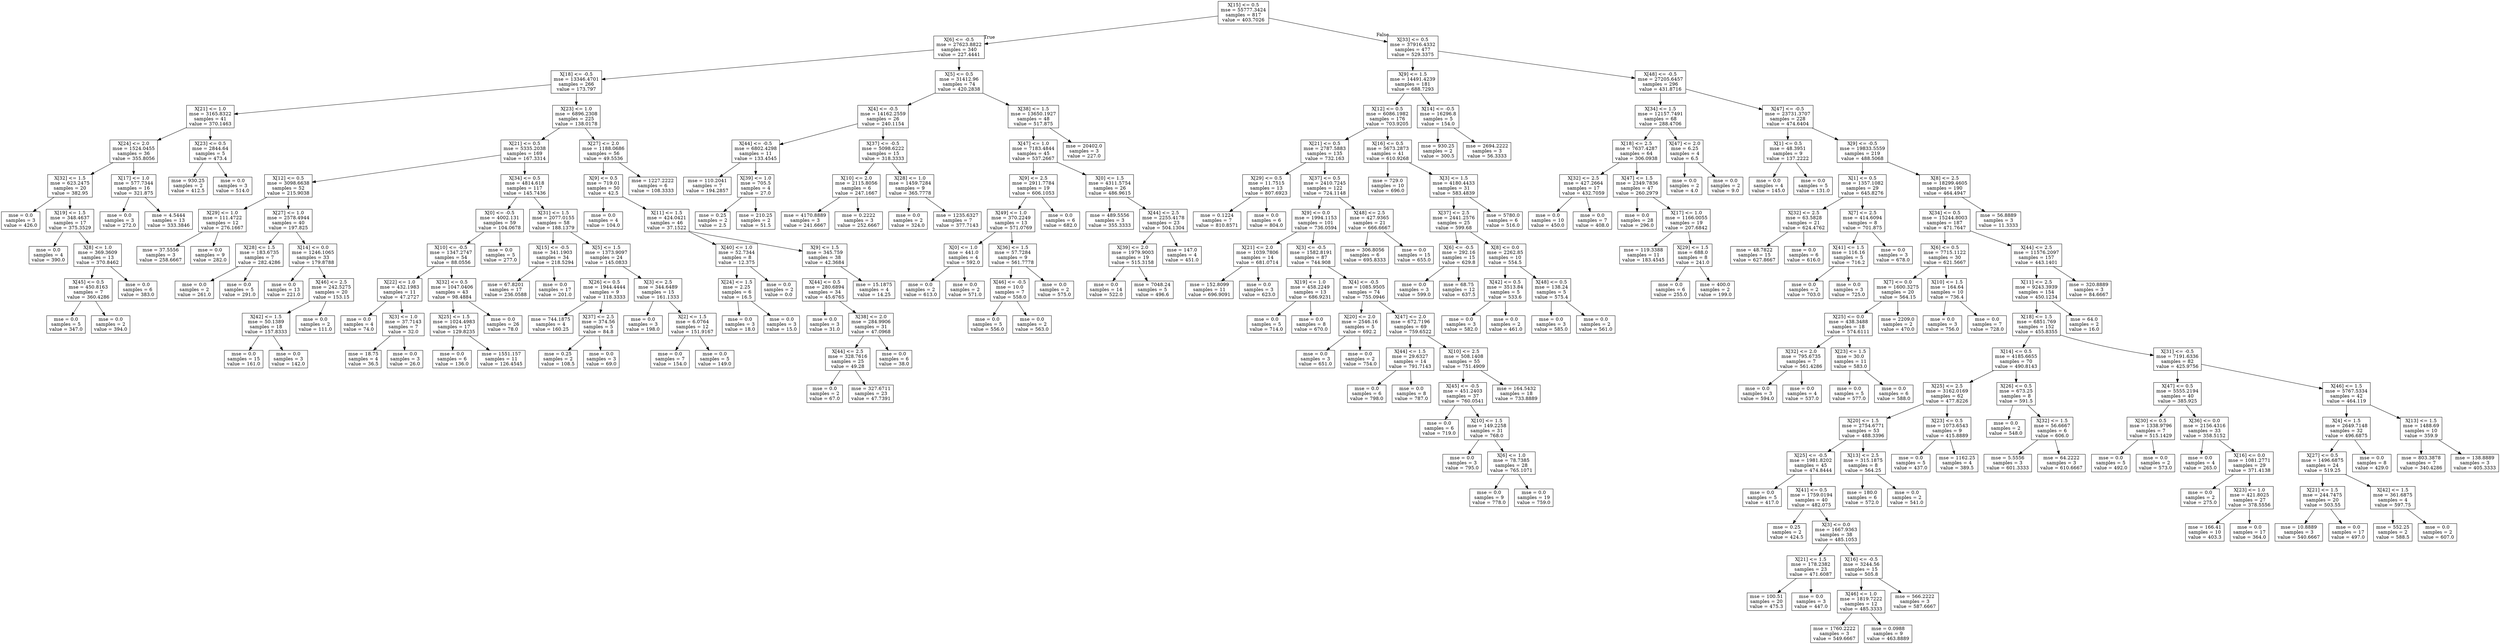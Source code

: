digraph Tree {
node [shape=box] ;
0 [label="X[15] <= 0.5\nmse = 55777.3424\nsamples = 817\nvalue = 403.7026"] ;
1 [label="X[6] <= -0.5\nmse = 27623.8822\nsamples = 340\nvalue = 227.4441"] ;
0 -> 1 [labeldistance=2.5, labelangle=45, headlabel="True"] ;
2 [label="X[18] <= -0.5\nmse = 13346.4701\nsamples = 266\nvalue = 173.797"] ;
1 -> 2 ;
3 [label="X[21] <= 1.0\nmse = 3165.8322\nsamples = 41\nvalue = 370.1463"] ;
2 -> 3 ;
4 [label="X[24] <= 2.0\nmse = 1524.0455\nsamples = 36\nvalue = 355.8056"] ;
3 -> 4 ;
5 [label="X[32] <= 1.5\nmse = 623.2475\nsamples = 20\nvalue = 382.95"] ;
4 -> 5 ;
6 [label="mse = 0.0\nsamples = 3\nvalue = 426.0"] ;
5 -> 6 ;
7 [label="X[19] <= 1.5\nmse = 348.4637\nsamples = 17\nvalue = 375.3529"] ;
5 -> 7 ;
8 [label="mse = 0.0\nsamples = 4\nvalue = 390.0"] ;
7 -> 8 ;
9 [label="X[8] <= 1.0\nmse = 369.3609\nsamples = 13\nvalue = 370.8462"] ;
7 -> 9 ;
10 [label="X[45] <= 0.5\nmse = 450.8163\nsamples = 7\nvalue = 360.4286"] ;
9 -> 10 ;
11 [label="mse = 0.0\nsamples = 5\nvalue = 347.0"] ;
10 -> 11 ;
12 [label="mse = 0.0\nsamples = 2\nvalue = 394.0"] ;
10 -> 12 ;
13 [label="mse = 0.0\nsamples = 6\nvalue = 383.0"] ;
9 -> 13 ;
14 [label="X[17] <= 1.0\nmse = 577.7344\nsamples = 16\nvalue = 321.875"] ;
4 -> 14 ;
15 [label="mse = 0.0\nsamples = 3\nvalue = 272.0"] ;
14 -> 15 ;
16 [label="mse = 4.5444\nsamples = 13\nvalue = 333.3846"] ;
14 -> 16 ;
17 [label="X[23] <= 0.5\nmse = 2844.64\nsamples = 5\nvalue = 473.4"] ;
3 -> 17 ;
18 [label="mse = 930.25\nsamples = 2\nvalue = 412.5"] ;
17 -> 18 ;
19 [label="mse = 0.0\nsamples = 3\nvalue = 514.0"] ;
17 -> 19 ;
20 [label="X[23] <= 1.0\nmse = 6896.2308\nsamples = 225\nvalue = 138.0178"] ;
2 -> 20 ;
21 [label="X[21] <= 0.5\nmse = 5335.2038\nsamples = 169\nvalue = 167.3314"] ;
20 -> 21 ;
22 [label="X[12] <= 0.5\nmse = 3098.6638\nsamples = 52\nvalue = 215.9038"] ;
21 -> 22 ;
23 [label="X[29] <= 1.0\nmse = 111.4722\nsamples = 12\nvalue = 276.1667"] ;
22 -> 23 ;
24 [label="mse = 37.5556\nsamples = 3\nvalue = 258.6667"] ;
23 -> 24 ;
25 [label="mse = 0.0\nsamples = 9\nvalue = 282.0"] ;
23 -> 25 ;
26 [label="X[27] <= 1.0\nmse = 2578.4944\nsamples = 40\nvalue = 197.825"] ;
22 -> 26 ;
27 [label="X[28] <= 1.5\nmse = 183.6735\nsamples = 7\nvalue = 282.4286"] ;
26 -> 27 ;
28 [label="mse = 0.0\nsamples = 2\nvalue = 261.0"] ;
27 -> 28 ;
29 [label="mse = 0.0\nsamples = 5\nvalue = 291.0"] ;
27 -> 29 ;
30 [label="X[14] <= 0.0\nmse = 1246.1065\nsamples = 33\nvalue = 179.8788"] ;
26 -> 30 ;
31 [label="mse = 0.0\nsamples = 13\nvalue = 221.0"] ;
30 -> 31 ;
32 [label="X[46] <= 2.5\nmse = 242.5275\nsamples = 20\nvalue = 153.15"] ;
30 -> 32 ;
33 [label="X[42] <= 1.5\nmse = 50.1389\nsamples = 18\nvalue = 157.8333"] ;
32 -> 33 ;
34 [label="mse = 0.0\nsamples = 15\nvalue = 161.0"] ;
33 -> 34 ;
35 [label="mse = 0.0\nsamples = 3\nvalue = 142.0"] ;
33 -> 35 ;
36 [label="mse = 0.0\nsamples = 2\nvalue = 111.0"] ;
32 -> 36 ;
37 [label="X[34] <= 0.5\nmse = 4814.618\nsamples = 117\nvalue = 145.7436"] ;
21 -> 37 ;
38 [label="X[0] <= -0.5\nmse = 4002.131\nsamples = 59\nvalue = 104.0678"] ;
37 -> 38 ;
39 [label="X[10] <= -0.5\nmse = 1347.2747\nsamples = 54\nvalue = 88.0556"] ;
38 -> 39 ;
40 [label="X[22] <= 1.0\nmse = 432.1983\nsamples = 11\nvalue = 47.2727"] ;
39 -> 40 ;
41 [label="mse = 0.0\nsamples = 4\nvalue = 74.0"] ;
40 -> 41 ;
42 [label="X[3] <= 1.0\nmse = 37.7143\nsamples = 7\nvalue = 32.0"] ;
40 -> 42 ;
43 [label="mse = 18.75\nsamples = 4\nvalue = 36.5"] ;
42 -> 43 ;
44 [label="mse = 0.0\nsamples = 3\nvalue = 26.0"] ;
42 -> 44 ;
45 [label="X[32] <= 0.5\nmse = 1047.0406\nsamples = 43\nvalue = 98.4884"] ;
39 -> 45 ;
46 [label="X[25] <= 1.5\nmse = 1024.4983\nsamples = 17\nvalue = 129.8235"] ;
45 -> 46 ;
47 [label="mse = 0.0\nsamples = 6\nvalue = 136.0"] ;
46 -> 47 ;
48 [label="mse = 1551.157\nsamples = 11\nvalue = 126.4545"] ;
46 -> 48 ;
49 [label="mse = 0.0\nsamples = 26\nvalue = 78.0"] ;
45 -> 49 ;
50 [label="mse = 0.0\nsamples = 5\nvalue = 277.0"] ;
38 -> 50 ;
51 [label="X[31] <= 1.5\nmse = 2077.0155\nsamples = 58\nvalue = 188.1379"] ;
37 -> 51 ;
52 [label="X[15] <= -0.5\nmse = 341.1903\nsamples = 34\nvalue = 218.5294"] ;
51 -> 52 ;
53 [label="mse = 67.8201\nsamples = 17\nvalue = 236.0588"] ;
52 -> 53 ;
54 [label="mse = 0.0\nsamples = 17\nvalue = 201.0"] ;
52 -> 54 ;
55 [label="X[5] <= 1.5\nmse = 1373.9097\nsamples = 24\nvalue = 145.0833"] ;
51 -> 55 ;
56 [label="X[26] <= 0.5\nmse = 1944.4444\nsamples = 9\nvalue = 118.3333"] ;
55 -> 56 ;
57 [label="mse = 744.1875\nsamples = 4\nvalue = 160.25"] ;
56 -> 57 ;
58 [label="X[37] <= 2.5\nmse = 374.56\nsamples = 5\nvalue = 84.8"] ;
56 -> 58 ;
59 [label="mse = 0.25\nsamples = 2\nvalue = 108.5"] ;
58 -> 59 ;
60 [label="mse = 0.0\nsamples = 3\nvalue = 69.0"] ;
58 -> 60 ;
61 [label="X[3] <= 2.5\nmse = 344.6489\nsamples = 15\nvalue = 161.1333"] ;
55 -> 61 ;
62 [label="mse = 0.0\nsamples = 3\nvalue = 198.0"] ;
61 -> 62 ;
63 [label="X[2] <= 1.5\nmse = 6.0764\nsamples = 12\nvalue = 151.9167"] ;
61 -> 63 ;
64 [label="mse = 0.0\nsamples = 7\nvalue = 154.0"] ;
63 -> 64 ;
65 [label="mse = 0.0\nsamples = 5\nvalue = 149.0"] ;
63 -> 65 ;
66 [label="X[27] <= 2.0\nmse = 1188.0686\nsamples = 56\nvalue = 49.5536"] ;
20 -> 66 ;
67 [label="X[9] <= 0.5\nmse = 719.01\nsamples = 50\nvalue = 42.5"] ;
66 -> 67 ;
68 [label="mse = 0.0\nsamples = 4\nvalue = 104.0"] ;
67 -> 68 ;
69 [label="X[11] <= 1.5\nmse = 424.0421\nsamples = 46\nvalue = 37.1522"] ;
67 -> 69 ;
70 [label="X[40] <= 1.0\nmse = 52.7344\nsamples = 8\nvalue = 12.375"] ;
69 -> 70 ;
71 [label="X[24] <= 1.5\nmse = 2.25\nsamples = 6\nvalue = 16.5"] ;
70 -> 71 ;
72 [label="mse = 0.0\nsamples = 3\nvalue = 18.0"] ;
71 -> 72 ;
73 [label="mse = 0.0\nsamples = 3\nvalue = 15.0"] ;
71 -> 73 ;
74 [label="mse = 0.0\nsamples = 2\nvalue = 0.0"] ;
70 -> 74 ;
75 [label="X[9] <= 1.5\nmse = 345.759\nsamples = 38\nvalue = 42.3684"] ;
69 -> 75 ;
76 [label="X[44] <= 0.5\nmse = 280.6894\nsamples = 34\nvalue = 45.6765"] ;
75 -> 76 ;
77 [label="mse = 0.0\nsamples = 3\nvalue = 31.0"] ;
76 -> 77 ;
78 [label="X[38] <= 2.0\nmse = 284.9906\nsamples = 31\nvalue = 47.0968"] ;
76 -> 78 ;
79 [label="X[44] <= 2.5\nmse = 328.7616\nsamples = 25\nvalue = 49.28"] ;
78 -> 79 ;
80 [label="mse = 0.0\nsamples = 2\nvalue = 67.0"] ;
79 -> 80 ;
81 [label="mse = 327.6711\nsamples = 23\nvalue = 47.7391"] ;
79 -> 81 ;
82 [label="mse = 0.0\nsamples = 6\nvalue = 38.0"] ;
78 -> 82 ;
83 [label="mse = 15.1875\nsamples = 4\nvalue = 14.25"] ;
75 -> 83 ;
84 [label="mse = 1227.2222\nsamples = 6\nvalue = 108.3333"] ;
66 -> 84 ;
85 [label="X[5] <= 0.5\nmse = 31412.96\nsamples = 74\nvalue = 420.2838"] ;
1 -> 85 ;
86 [label="X[4] <= -0.5\nmse = 14162.2559\nsamples = 26\nvalue = 240.1154"] ;
85 -> 86 ;
87 [label="X[44] <= -0.5\nmse = 6802.4298\nsamples = 11\nvalue = 133.4545"] ;
86 -> 87 ;
88 [label="mse = 110.2041\nsamples = 7\nvalue = 194.2857"] ;
87 -> 88 ;
89 [label="X[39] <= 1.0\nmse = 705.5\nsamples = 4\nvalue = 27.0"] ;
87 -> 89 ;
90 [label="mse = 0.25\nsamples = 2\nvalue = 2.5"] ;
89 -> 90 ;
91 [label="mse = 210.25\nsamples = 2\nvalue = 51.5"] ;
89 -> 91 ;
92 [label="X[37] <= -0.5\nmse = 5098.6222\nsamples = 15\nvalue = 318.3333"] ;
86 -> 92 ;
93 [label="X[10] <= 2.0\nmse = 2115.8056\nsamples = 6\nvalue = 247.1667"] ;
92 -> 93 ;
94 [label="mse = 4170.8889\nsamples = 3\nvalue = 241.6667"] ;
93 -> 94 ;
95 [label="mse = 0.2222\nsamples = 3\nvalue = 252.6667"] ;
93 -> 95 ;
96 [label="X[28] <= 1.0\nmse = 1459.7284\nsamples = 9\nvalue = 365.7778"] ;
92 -> 96 ;
97 [label="mse = 0.0\nsamples = 2\nvalue = 324.0"] ;
96 -> 97 ;
98 [label="mse = 1235.6327\nsamples = 7\nvalue = 377.7143"] ;
96 -> 98 ;
99 [label="X[38] <= 1.5\nmse = 13650.1927\nsamples = 48\nvalue = 517.875"] ;
85 -> 99 ;
100 [label="X[47] <= 1.0\nmse = 7183.4844\nsamples = 45\nvalue = 537.2667"] ;
99 -> 100 ;
101 [label="X[9] <= 2.5\nmse = 2911.7784\nsamples = 19\nvalue = 606.1053"] ;
100 -> 101 ;
102 [label="X[49] <= 1.0\nmse = 370.2249\nsamples = 13\nvalue = 571.0769"] ;
101 -> 102 ;
103 [label="X[0] <= 1.0\nmse = 441.0\nsamples = 4\nvalue = 592.0"] ;
102 -> 103 ;
104 [label="mse = 0.0\nsamples = 2\nvalue = 613.0"] ;
103 -> 104 ;
105 [label="mse = 0.0\nsamples = 2\nvalue = 571.0"] ;
103 -> 105 ;
106 [label="X[36] <= 1.5\nmse = 57.7284\nsamples = 9\nvalue = 561.7778"] ;
102 -> 106 ;
107 [label="X[46] <= -0.5\nmse = 10.0\nsamples = 7\nvalue = 558.0"] ;
106 -> 107 ;
108 [label="mse = 0.0\nsamples = 5\nvalue = 556.0"] ;
107 -> 108 ;
109 [label="mse = 0.0\nsamples = 2\nvalue = 563.0"] ;
107 -> 109 ;
110 [label="mse = 0.0\nsamples = 2\nvalue = 575.0"] ;
106 -> 110 ;
111 [label="mse = 0.0\nsamples = 6\nvalue = 682.0"] ;
101 -> 111 ;
112 [label="X[0] <= 1.5\nmse = 4311.5754\nsamples = 26\nvalue = 486.9615"] ;
100 -> 112 ;
113 [label="mse = 489.5556\nsamples = 3\nvalue = 355.3333"] ;
112 -> 113 ;
114 [label="X[44] <= 2.5\nmse = 2255.4178\nsamples = 23\nvalue = 504.1304"] ;
112 -> 114 ;
115 [label="X[39] <= 2.0\nmse = 1979.9003\nsamples = 19\nvalue = 515.3158"] ;
114 -> 115 ;
116 [label="mse = 0.0\nsamples = 14\nvalue = 522.0"] ;
115 -> 116 ;
117 [label="mse = 7048.24\nsamples = 5\nvalue = 496.6"] ;
115 -> 117 ;
118 [label="mse = 147.0\nsamples = 4\nvalue = 451.0"] ;
114 -> 118 ;
119 [label="mse = 20402.0\nsamples = 3\nvalue = 227.0"] ;
99 -> 119 ;
120 [label="X[33] <= 0.5\nmse = 37916.4332\nsamples = 477\nvalue = 529.3375"] ;
0 -> 120 [labeldistance=2.5, labelangle=-45, headlabel="False"] ;
121 [label="X[9] <= 1.5\nmse = 14491.4239\nsamples = 181\nvalue = 688.7293"] ;
120 -> 121 ;
122 [label="X[12] <= 0.5\nmse = 6086.1982\nsamples = 176\nvalue = 703.9205"] ;
121 -> 122 ;
123 [label="X[21] <= 0.5\nmse = 2787.5883\nsamples = 135\nvalue = 732.163"] ;
122 -> 123 ;
124 [label="X[29] <= 0.5\nmse = 11.7515\nsamples = 13\nvalue = 807.6923"] ;
123 -> 124 ;
125 [label="mse = 0.1224\nsamples = 7\nvalue = 810.8571"] ;
124 -> 125 ;
126 [label="mse = 0.0\nsamples = 6\nvalue = 804.0"] ;
124 -> 126 ;
127 [label="X[37] <= 0.5\nmse = 2410.7245\nsamples = 122\nvalue = 724.1148"] ;
123 -> 127 ;
128 [label="X[9] <= 0.0\nmse = 1994.1153\nsamples = 101\nvalue = 736.0594"] ;
127 -> 128 ;
129 [label="X[21] <= 2.0\nmse = 1039.7806\nsamples = 14\nvalue = 681.0714"] ;
128 -> 129 ;
130 [label="mse = 152.8099\nsamples = 11\nvalue = 696.9091"] ;
129 -> 130 ;
131 [label="mse = 0.0\nsamples = 3\nvalue = 623.0"] ;
129 -> 131 ;
132 [label="X[3] <= -0.5\nmse = 1582.8191\nsamples = 87\nvalue = 744.908"] ;
128 -> 132 ;
133 [label="X[19] <= 1.0\nmse = 458.2249\nsamples = 13\nvalue = 686.9231"] ;
132 -> 133 ;
134 [label="mse = 0.0\nsamples = 5\nvalue = 714.0"] ;
133 -> 134 ;
135 [label="mse = 0.0\nsamples = 8\nvalue = 670.0"] ;
133 -> 135 ;
136 [label="X[4] <= -0.5\nmse = 1085.9505\nsamples = 74\nvalue = 755.0946"] ;
132 -> 136 ;
137 [label="X[20] <= 2.0\nmse = 2546.16\nsamples = 5\nvalue = 692.2"] ;
136 -> 137 ;
138 [label="mse = 0.0\nsamples = 3\nvalue = 651.0"] ;
137 -> 138 ;
139 [label="mse = 0.0\nsamples = 2\nvalue = 754.0"] ;
137 -> 139 ;
140 [label="X[47] <= 2.0\nmse = 672.7196\nsamples = 69\nvalue = 759.6522"] ;
136 -> 140 ;
141 [label="X[44] <= 1.5\nmse = 29.6327\nsamples = 14\nvalue = 791.7143"] ;
140 -> 141 ;
142 [label="mse = 0.0\nsamples = 6\nvalue = 798.0"] ;
141 -> 142 ;
143 [label="mse = 0.0\nsamples = 8\nvalue = 787.0"] ;
141 -> 143 ;
144 [label="X[10] <= 2.5\nmse = 508.1408\nsamples = 55\nvalue = 751.4909"] ;
140 -> 144 ;
145 [label="X[45] <= -0.5\nmse = 451.2403\nsamples = 37\nvalue = 760.0541"] ;
144 -> 145 ;
146 [label="mse = 0.0\nsamples = 6\nvalue = 719.0"] ;
145 -> 146 ;
147 [label="X[10] <= 1.5\nmse = 149.2258\nsamples = 31\nvalue = 768.0"] ;
145 -> 147 ;
148 [label="mse = 0.0\nsamples = 3\nvalue = 795.0"] ;
147 -> 148 ;
149 [label="X[6] <= 1.0\nmse = 78.7385\nsamples = 28\nvalue = 765.1071"] ;
147 -> 149 ;
150 [label="mse = 0.0\nsamples = 9\nvalue = 778.0"] ;
149 -> 150 ;
151 [label="mse = 0.0\nsamples = 19\nvalue = 759.0"] ;
149 -> 151 ;
152 [label="mse = 164.5432\nsamples = 18\nvalue = 733.8889"] ;
144 -> 152 ;
153 [label="X[48] <= 2.5\nmse = 427.9365\nsamples = 21\nvalue = 666.6667"] ;
127 -> 153 ;
154 [label="mse = 306.8056\nsamples = 6\nvalue = 695.8333"] ;
153 -> 154 ;
155 [label="mse = 0.0\nsamples = 15\nvalue = 655.0"] ;
153 -> 155 ;
156 [label="X[16] <= 0.5\nmse = 5673.2873\nsamples = 41\nvalue = 610.9268"] ;
122 -> 156 ;
157 [label="mse = 729.0\nsamples = 10\nvalue = 696.0"] ;
156 -> 157 ;
158 [label="X[3] <= 1.5\nmse = 4180.4433\nsamples = 31\nvalue = 583.4839"] ;
156 -> 158 ;
159 [label="X[37] <= 2.5\nmse = 2441.2576\nsamples = 25\nvalue = 599.68"] ;
158 -> 159 ;
160 [label="X[6] <= -0.5\nmse = 292.16\nsamples = 15\nvalue = 629.8"] ;
159 -> 160 ;
161 [label="mse = 0.0\nsamples = 3\nvalue = 599.0"] ;
160 -> 161 ;
162 [label="mse = 68.75\nsamples = 12\nvalue = 637.5"] ;
160 -> 162 ;
163 [label="X[8] <= 0.0\nmse = 2262.85\nsamples = 10\nvalue = 554.5"] ;
159 -> 163 ;
164 [label="X[42] <= 0.5\nmse = 3513.84\nsamples = 5\nvalue = 533.6"] ;
163 -> 164 ;
165 [label="mse = 0.0\nsamples = 3\nvalue = 582.0"] ;
164 -> 165 ;
166 [label="mse = 0.0\nsamples = 2\nvalue = 461.0"] ;
164 -> 166 ;
167 [label="X[48] <= 0.5\nmse = 138.24\nsamples = 5\nvalue = 575.4"] ;
163 -> 167 ;
168 [label="mse = 0.0\nsamples = 3\nvalue = 585.0"] ;
167 -> 168 ;
169 [label="mse = 0.0\nsamples = 2\nvalue = 561.0"] ;
167 -> 169 ;
170 [label="mse = 5780.0\nsamples = 6\nvalue = 516.0"] ;
158 -> 170 ;
171 [label="X[14] <= -0.5\nmse = 16296.8\nsamples = 5\nvalue = 154.0"] ;
121 -> 171 ;
172 [label="mse = 930.25\nsamples = 2\nvalue = 300.5"] ;
171 -> 172 ;
173 [label="mse = 2694.2222\nsamples = 3\nvalue = 56.3333"] ;
171 -> 173 ;
174 [label="X[48] <= -0.5\nmse = 27205.6457\nsamples = 296\nvalue = 431.8716"] ;
120 -> 174 ;
175 [label="X[34] <= 1.5\nmse = 12157.7491\nsamples = 68\nvalue = 288.4706"] ;
174 -> 175 ;
176 [label="X[18] <= 2.5\nmse = 7637.4287\nsamples = 64\nvalue = 306.0938"] ;
175 -> 176 ;
177 [label="X[32] <= 2.5\nmse = 427.2664\nsamples = 17\nvalue = 432.7059"] ;
176 -> 177 ;
178 [label="mse = 0.0\nsamples = 10\nvalue = 450.0"] ;
177 -> 178 ;
179 [label="mse = 0.0\nsamples = 7\nvalue = 408.0"] ;
177 -> 179 ;
180 [label="X[47] <= 1.5\nmse = 2349.7836\nsamples = 47\nvalue = 260.2979"] ;
176 -> 180 ;
181 [label="mse = 0.0\nsamples = 28\nvalue = 296.0"] ;
180 -> 181 ;
182 [label="X[17] <= 1.0\nmse = 1166.0055\nsamples = 19\nvalue = 207.6842"] ;
180 -> 182 ;
183 [label="mse = 119.3388\nsamples = 11\nvalue = 183.4545"] ;
182 -> 183 ;
184 [label="X[29] <= 1.5\nmse = 688.0\nsamples = 8\nvalue = 241.0"] ;
182 -> 184 ;
185 [label="mse = 0.0\nsamples = 6\nvalue = 255.0"] ;
184 -> 185 ;
186 [label="mse = 400.0\nsamples = 2\nvalue = 199.0"] ;
184 -> 186 ;
187 [label="X[47] <= 2.0\nmse = 6.25\nsamples = 4\nvalue = 6.5"] ;
175 -> 187 ;
188 [label="mse = 0.0\nsamples = 2\nvalue = 4.0"] ;
187 -> 188 ;
189 [label="mse = 0.0\nsamples = 2\nvalue = 9.0"] ;
187 -> 189 ;
190 [label="X[47] <= -0.5\nmse = 23731.3707\nsamples = 228\nvalue = 474.6404"] ;
174 -> 190 ;
191 [label="X[1] <= 0.5\nmse = 48.3951\nsamples = 9\nvalue = 137.2222"] ;
190 -> 191 ;
192 [label="mse = 0.0\nsamples = 4\nvalue = 145.0"] ;
191 -> 192 ;
193 [label="mse = 0.0\nsamples = 5\nvalue = 131.0"] ;
191 -> 193 ;
194 [label="X[9] <= -0.5\nmse = 19833.5559\nsamples = 219\nvalue = 488.5068"] ;
190 -> 194 ;
195 [label="X[1] <= 0.5\nmse = 1357.1082\nsamples = 29\nvalue = 645.8276"] ;
194 -> 195 ;
196 [label="X[32] <= 2.5\nmse = 63.5828\nsamples = 21\nvalue = 624.4762"] ;
195 -> 196 ;
197 [label="mse = 48.7822\nsamples = 15\nvalue = 627.8667"] ;
196 -> 197 ;
198 [label="mse = 0.0\nsamples = 6\nvalue = 616.0"] ;
196 -> 198 ;
199 [label="X[7] <= 2.5\nmse = 414.6094\nsamples = 8\nvalue = 701.875"] ;
195 -> 199 ;
200 [label="X[41] <= 1.5\nmse = 116.16\nsamples = 5\nvalue = 716.2"] ;
199 -> 200 ;
201 [label="mse = 0.0\nsamples = 2\nvalue = 703.0"] ;
200 -> 201 ;
202 [label="mse = 0.0\nsamples = 3\nvalue = 725.0"] ;
200 -> 202 ;
203 [label="mse = 0.0\nsamples = 3\nvalue = 678.0"] ;
199 -> 203 ;
204 [label="X[8] <= 2.5\nmse = 18299.4605\nsamples = 190\nvalue = 464.4947"] ;
194 -> 204 ;
205 [label="X[34] <= 0.5\nmse = 15244.8003\nsamples = 187\nvalue = 471.7647"] ;
204 -> 205 ;
206 [label="X[6] <= 0.5\nmse = 7715.1122\nsamples = 30\nvalue = 621.5667"] ;
205 -> 206 ;
207 [label="X[7] <= 0.0\nmse = 1600.3275\nsamples = 20\nvalue = 564.15"] ;
206 -> 207 ;
208 [label="X[25] <= 0.0\nmse = 438.3488\nsamples = 18\nvalue = 574.6111"] ;
207 -> 208 ;
209 [label="X[32] <= 2.0\nmse = 795.6735\nsamples = 7\nvalue = 561.4286"] ;
208 -> 209 ;
210 [label="mse = 0.0\nsamples = 3\nvalue = 594.0"] ;
209 -> 210 ;
211 [label="mse = 0.0\nsamples = 4\nvalue = 537.0"] ;
209 -> 211 ;
212 [label="X[23] <= 1.5\nmse = 30.0\nsamples = 11\nvalue = 583.0"] ;
208 -> 212 ;
213 [label="mse = 0.0\nsamples = 5\nvalue = 577.0"] ;
212 -> 213 ;
214 [label="mse = 0.0\nsamples = 6\nvalue = 588.0"] ;
212 -> 214 ;
215 [label="mse = 2209.0\nsamples = 2\nvalue = 470.0"] ;
207 -> 215 ;
216 [label="X[10] <= 1.5\nmse = 164.64\nsamples = 10\nvalue = 736.4"] ;
206 -> 216 ;
217 [label="mse = 0.0\nsamples = 3\nvalue = 756.0"] ;
216 -> 217 ;
218 [label="mse = 0.0\nsamples = 7\nvalue = 728.0"] ;
216 -> 218 ;
219 [label="X[44] <= 2.5\nmse = 11576.2097\nsamples = 157\nvalue = 443.1401"] ;
205 -> 219 ;
220 [label="X[11] <= 2.5\nmse = 9243.3939\nsamples = 154\nvalue = 450.1234"] ;
219 -> 220 ;
221 [label="X[18] <= 1.5\nmse = 6851.769\nsamples = 152\nvalue = 455.8355"] ;
220 -> 221 ;
222 [label="X[14] <= 0.5\nmse = 4185.6655\nsamples = 70\nvalue = 490.8143"] ;
221 -> 222 ;
223 [label="X[25] <= 2.5\nmse = 3162.0169\nsamples = 62\nvalue = 477.8226"] ;
222 -> 223 ;
224 [label="X[20] <= 1.5\nmse = 2754.6771\nsamples = 53\nvalue = 488.3396"] ;
223 -> 224 ;
225 [label="X[25] <= -0.5\nmse = 1981.8202\nsamples = 45\nvalue = 474.8444"] ;
224 -> 225 ;
226 [label="mse = 0.0\nsamples = 5\nvalue = 417.0"] ;
225 -> 226 ;
227 [label="X[41] <= 0.5\nmse = 1759.0194\nsamples = 40\nvalue = 482.075"] ;
225 -> 227 ;
228 [label="mse = 0.25\nsamples = 2\nvalue = 424.5"] ;
227 -> 228 ;
229 [label="X[3] <= 0.0\nmse = 1667.9363\nsamples = 38\nvalue = 485.1053"] ;
227 -> 229 ;
230 [label="X[21] <= 1.5\nmse = 178.2382\nsamples = 23\nvalue = 471.6087"] ;
229 -> 230 ;
231 [label="mse = 100.51\nsamples = 20\nvalue = 475.3"] ;
230 -> 231 ;
232 [label="mse = 0.0\nsamples = 3\nvalue = 447.0"] ;
230 -> 232 ;
233 [label="X[16] <= -0.5\nmse = 3244.56\nsamples = 15\nvalue = 505.8"] ;
229 -> 233 ;
234 [label="X[46] <= 1.0\nmse = 1819.7222\nsamples = 12\nvalue = 485.3333"] ;
233 -> 234 ;
235 [label="mse = 1760.2222\nsamples = 3\nvalue = 549.6667"] ;
234 -> 235 ;
236 [label="mse = 0.0988\nsamples = 9\nvalue = 463.8889"] ;
234 -> 236 ;
237 [label="mse = 566.2222\nsamples = 3\nvalue = 587.6667"] ;
233 -> 237 ;
238 [label="X[13] <= 2.5\nmse = 315.1875\nsamples = 8\nvalue = 564.25"] ;
224 -> 238 ;
239 [label="mse = 180.0\nsamples = 6\nvalue = 572.0"] ;
238 -> 239 ;
240 [label="mse = 0.0\nsamples = 2\nvalue = 541.0"] ;
238 -> 240 ;
241 [label="X[23] <= 0.5\nmse = 1073.6543\nsamples = 9\nvalue = 415.8889"] ;
223 -> 241 ;
242 [label="mse = 0.0\nsamples = 5\nvalue = 437.0"] ;
241 -> 242 ;
243 [label="mse = 1162.25\nsamples = 4\nvalue = 389.5"] ;
241 -> 243 ;
244 [label="X[26] <= 0.5\nmse = 673.25\nsamples = 8\nvalue = 591.5"] ;
222 -> 244 ;
245 [label="mse = 0.0\nsamples = 2\nvalue = 548.0"] ;
244 -> 245 ;
246 [label="X[32] <= 1.5\nmse = 56.6667\nsamples = 6\nvalue = 606.0"] ;
244 -> 246 ;
247 [label="mse = 5.5556\nsamples = 3\nvalue = 601.3333"] ;
246 -> 247 ;
248 [label="mse = 64.2222\nsamples = 3\nvalue = 610.6667"] ;
246 -> 248 ;
249 [label="X[31] <= -0.5\nmse = 7191.6336\nsamples = 82\nvalue = 425.9756"] ;
221 -> 249 ;
250 [label="X[47] <= 0.5\nmse = 5555.2194\nsamples = 40\nvalue = 385.925"] ;
249 -> 250 ;
251 [label="X[30] <= 0.5\nmse = 1338.9796\nsamples = 7\nvalue = 515.1429"] ;
250 -> 251 ;
252 [label="mse = 0.0\nsamples = 5\nvalue = 492.0"] ;
251 -> 252 ;
253 [label="mse = 0.0\nsamples = 2\nvalue = 573.0"] ;
251 -> 253 ;
254 [label="X[36] <= 0.0\nmse = 2156.4316\nsamples = 33\nvalue = 358.5152"] ;
250 -> 254 ;
255 [label="mse = 0.0\nsamples = 4\nvalue = 265.0"] ;
254 -> 255 ;
256 [label="X[16] <= 0.0\nmse = 1081.2771\nsamples = 29\nvalue = 371.4138"] ;
254 -> 256 ;
257 [label="mse = 0.0\nsamples = 2\nvalue = 275.0"] ;
256 -> 257 ;
258 [label="X[23] <= 1.0\nmse = 421.8025\nsamples = 27\nvalue = 378.5556"] ;
256 -> 258 ;
259 [label="mse = 166.41\nsamples = 10\nvalue = 403.3"] ;
258 -> 259 ;
260 [label="mse = 0.0\nsamples = 17\nvalue = 364.0"] ;
258 -> 260 ;
261 [label="X[46] <= 1.5\nmse = 5767.5334\nsamples = 42\nvalue = 464.119"] ;
249 -> 261 ;
262 [label="X[4] <= 1.5\nmse = 2649.7148\nsamples = 32\nvalue = 496.6875"] ;
261 -> 262 ;
263 [label="X[27] <= 0.5\nmse = 1496.6875\nsamples = 24\nvalue = 519.25"] ;
262 -> 263 ;
264 [label="X[21] <= 1.5\nmse = 244.7475\nsamples = 20\nvalue = 503.55"] ;
263 -> 264 ;
265 [label="mse = 10.8889\nsamples = 3\nvalue = 540.6667"] ;
264 -> 265 ;
266 [label="mse = 0.0\nsamples = 17\nvalue = 497.0"] ;
264 -> 266 ;
267 [label="X[42] <= 1.5\nmse = 361.6875\nsamples = 4\nvalue = 597.75"] ;
263 -> 267 ;
268 [label="mse = 552.25\nsamples = 2\nvalue = 588.5"] ;
267 -> 268 ;
269 [label="mse = 0.0\nsamples = 2\nvalue = 607.0"] ;
267 -> 269 ;
270 [label="mse = 0.0\nsamples = 8\nvalue = 429.0"] ;
262 -> 270 ;
271 [label="X[13] <= 1.5\nmse = 1488.69\nsamples = 10\nvalue = 359.9"] ;
261 -> 271 ;
272 [label="mse = 803.3878\nsamples = 7\nvalue = 340.4286"] ;
271 -> 272 ;
273 [label="mse = 138.8889\nsamples = 3\nvalue = 405.3333"] ;
271 -> 273 ;
274 [label="mse = 64.0\nsamples = 2\nvalue = 16.0"] ;
220 -> 274 ;
275 [label="mse = 320.8889\nsamples = 3\nvalue = 84.6667"] ;
219 -> 275 ;
276 [label="mse = 56.8889\nsamples = 3\nvalue = 11.3333"] ;
204 -> 276 ;
}